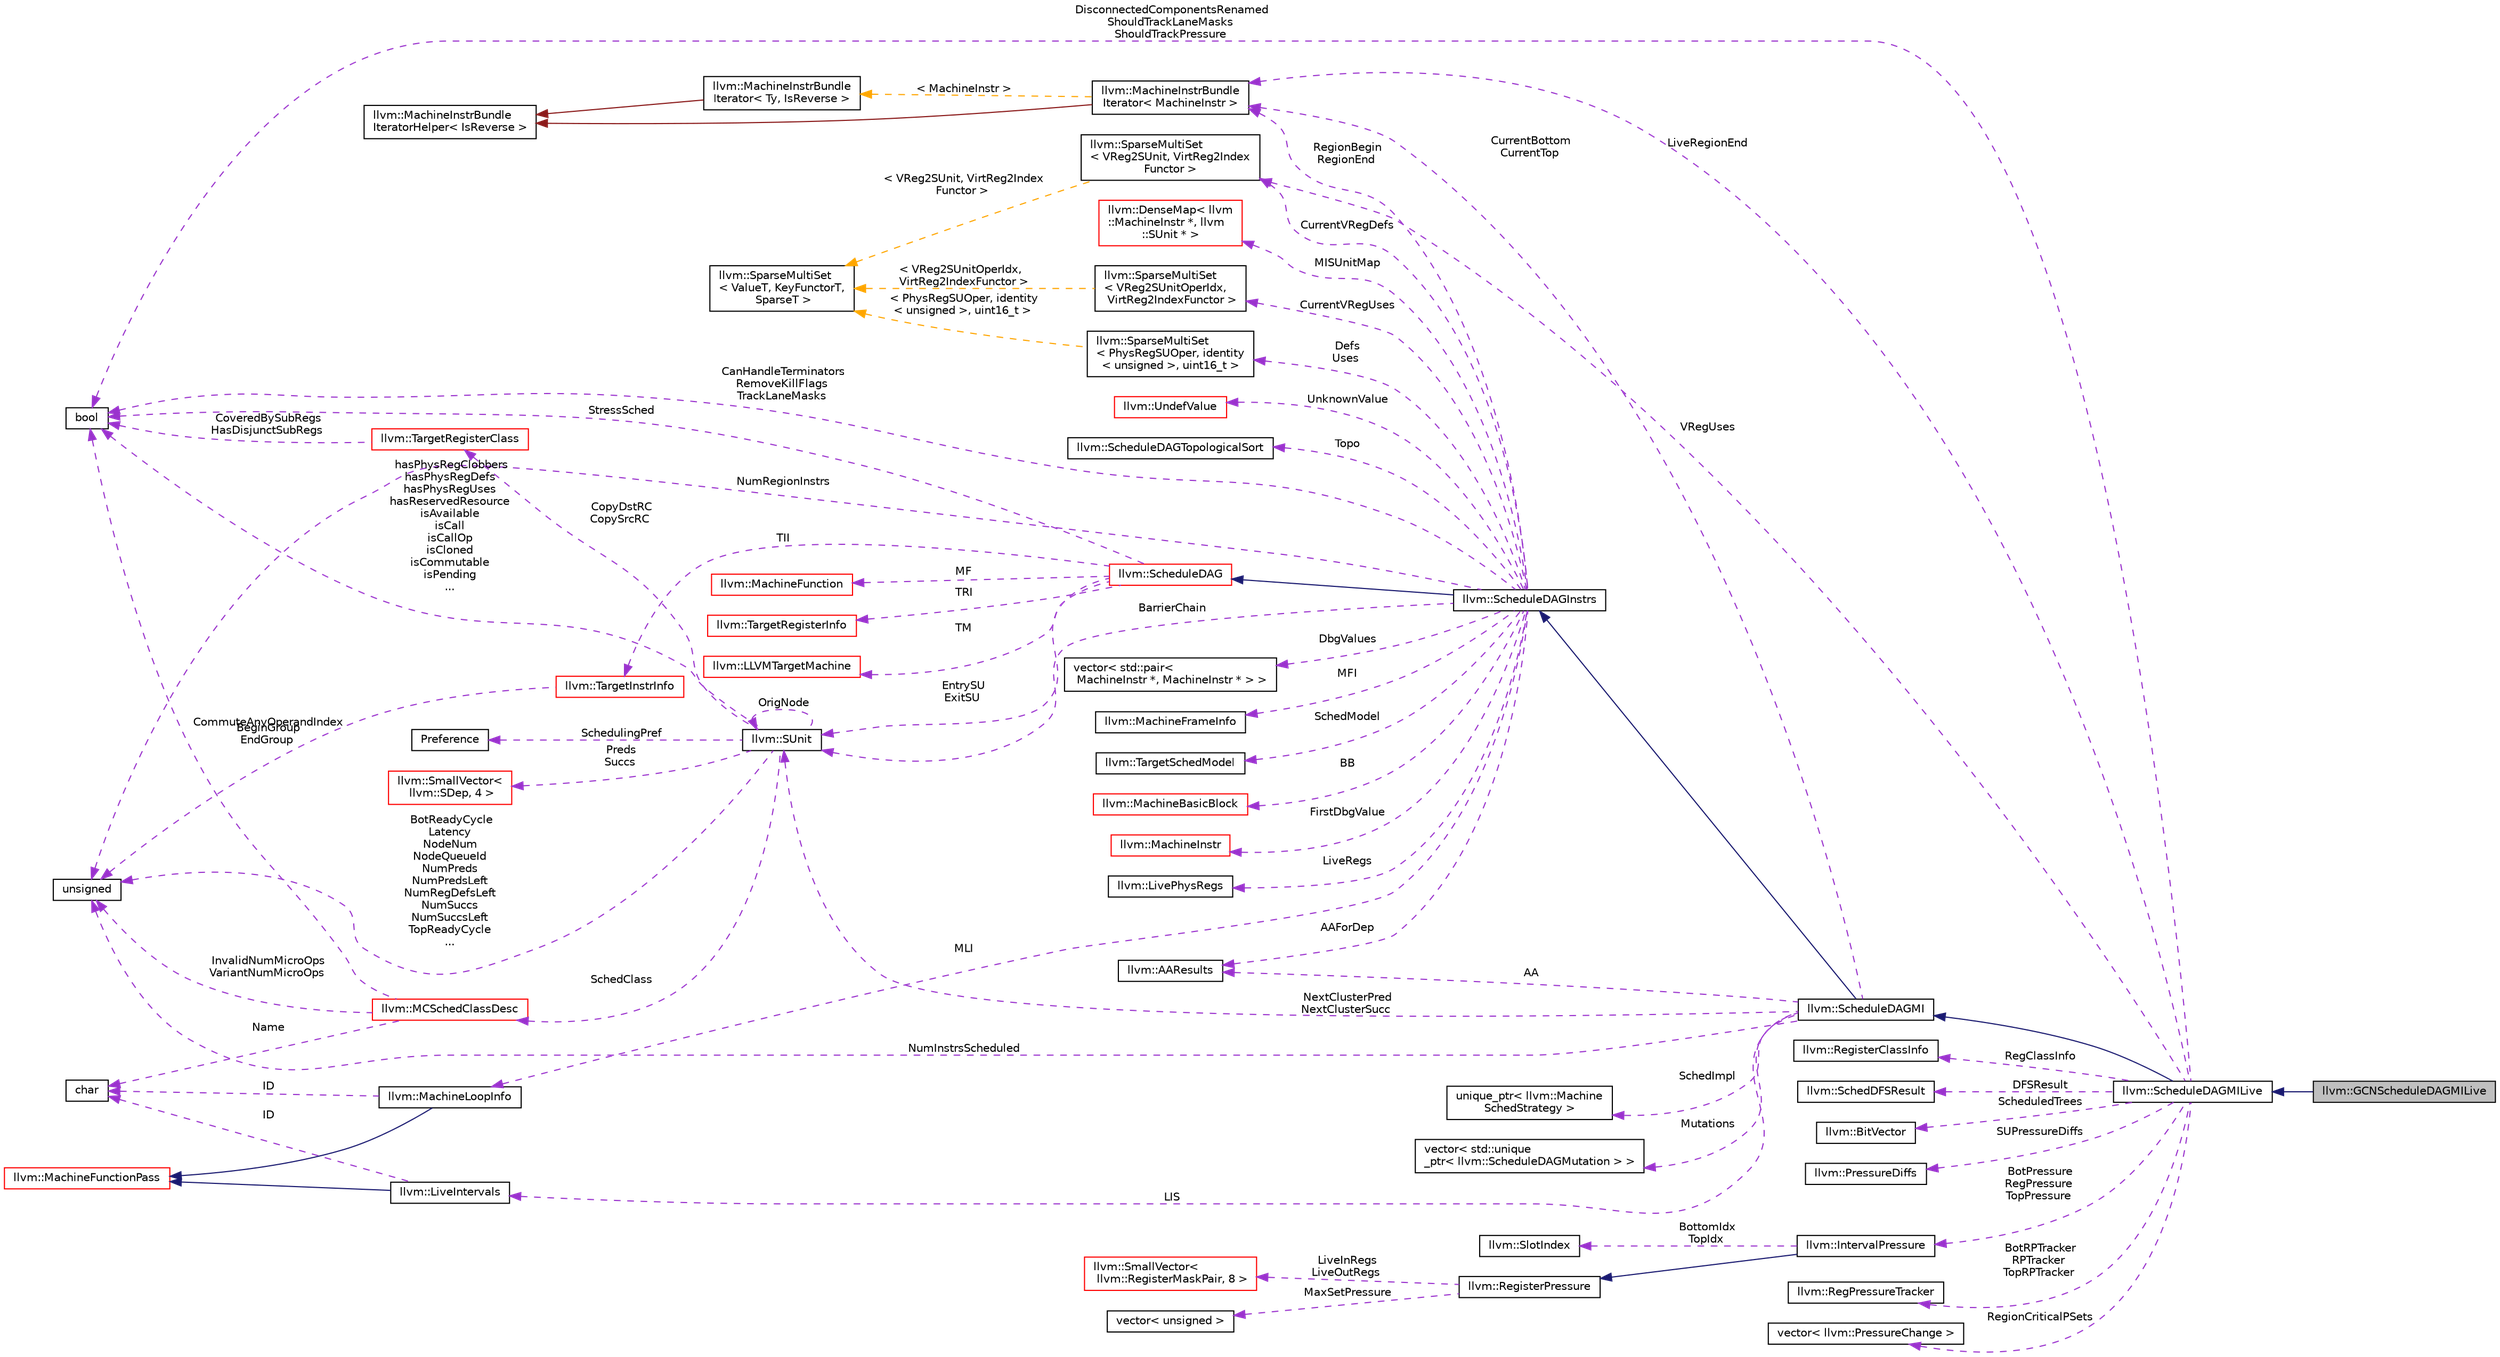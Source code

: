 digraph "llvm::GCNScheduleDAGMILive"
{
 // LATEX_PDF_SIZE
  bgcolor="transparent";
  edge [fontname="Helvetica",fontsize="10",labelfontname="Helvetica",labelfontsize="10"];
  node [fontname="Helvetica",fontsize="10",shape="box"];
  rankdir="LR";
  Node1 [label="llvm::GCNScheduleDAGMILive",height=0.2,width=0.4,color="black", fillcolor="grey75", style="filled", fontcolor="black",tooltip=" "];
  Node2 -> Node1 [dir="back",color="midnightblue",fontsize="10",style="solid",fontname="Helvetica"];
  Node2 [label="llvm::ScheduleDAGMILive",height=0.2,width=0.4,color="black",URL="$classllvm_1_1ScheduleDAGMILive.html",tooltip="ScheduleDAGMILive is an implementation of ScheduleDAGInstrs that schedules machine instructions while..."];
  Node3 -> Node2 [dir="back",color="midnightblue",fontsize="10",style="solid",fontname="Helvetica"];
  Node3 [label="llvm::ScheduleDAGMI",height=0.2,width=0.4,color="black",URL="$classllvm_1_1ScheduleDAGMI.html",tooltip="ScheduleDAGMI is an implementation of ScheduleDAGInstrs that simply schedules machine instructions ac..."];
  Node4 -> Node3 [dir="back",color="midnightblue",fontsize="10",style="solid",fontname="Helvetica"];
  Node4 [label="llvm::ScheduleDAGInstrs",height=0.2,width=0.4,color="black",URL="$classllvm_1_1ScheduleDAGInstrs.html",tooltip="A ScheduleDAG for scheduling lists of MachineInstr."];
  Node5 -> Node4 [dir="back",color="midnightblue",fontsize="10",style="solid",fontname="Helvetica"];
  Node5 [label="llvm::ScheduleDAG",height=0.2,width=0.4,color="red",URL="$classllvm_1_1ScheduleDAG.html",tooltip=" "];
  Node6 -> Node5 [dir="back",color="darkorchid3",fontsize="10",style="dashed",label=" TM" ,fontname="Helvetica"];
  Node6 [label="llvm::LLVMTargetMachine",height=0.2,width=0.4,color="red",URL="$classllvm_1_1LLVMTargetMachine.html",tooltip="This class describes a target machine that is implemented with the LLVM target-independent code gener..."];
  Node34 -> Node5 [dir="back",color="darkorchid3",fontsize="10",style="dashed",label=" TII" ,fontname="Helvetica"];
  Node34 [label="llvm::TargetInstrInfo",height=0.2,width=0.4,color="red",URL="$classllvm_1_1TargetInstrInfo.html",tooltip="TargetInstrInfo - Interface to description of machine instruction set."];
  Node19 -> Node34 [dir="back",color="darkorchid3",fontsize="10",style="dashed",label=" CommuteAnyOperandIndex" ,fontname="Helvetica"];
  Node19 [label="unsigned",height=0.2,width=0.4,color="black",URL="$classunsigned.html",tooltip=" "];
  Node36 -> Node5 [dir="back",color="darkorchid3",fontsize="10",style="dashed",label=" TRI" ,fontname="Helvetica"];
  Node36 [label="llvm::TargetRegisterInfo",height=0.2,width=0.4,color="red",URL="$classllvm_1_1TargetRegisterInfo.html",tooltip="TargetRegisterInfo base class - We assume that the target defines a static array of TargetRegisterDes..."];
  Node38 -> Node5 [dir="back",color="darkorchid3",fontsize="10",style="dashed",label=" MF" ,fontname="Helvetica"];
  Node38 [label="llvm::MachineFunction",height=0.2,width=0.4,color="red",URL="$classllvm_1_1MachineFunction.html",tooltip=" "];
  Node56 -> Node5 [dir="back",color="darkorchid3",fontsize="10",style="dashed",label=" EntrySU\nExitSU" ,fontname="Helvetica"];
  Node56 [label="llvm::SUnit",height=0.2,width=0.4,color="black",URL="$classllvm_1_1SUnit.html",tooltip="Scheduling unit. This is a node in the scheduling DAG."];
  Node56 -> Node56 [dir="back",color="darkorchid3",fontsize="10",style="dashed",label=" OrigNode" ,fontname="Helvetica"];
  Node57 -> Node56 [dir="back",color="darkorchid3",fontsize="10",style="dashed",label=" SchedClass" ,fontname="Helvetica"];
  Node57 [label="llvm::MCSchedClassDesc",height=0.2,width=0.4,color="red",URL="$structllvm_1_1MCSchedClassDesc.html",tooltip="Summarize the scheduling resources required for an instruction of a particular scheduling class."];
  Node19 -> Node57 [dir="back",color="darkorchid3",fontsize="10",style="dashed",label=" InvalidNumMicroOps\nVariantNumMicroOps" ,fontname="Helvetica"];
  Node48 -> Node57 [dir="back",color="darkorchid3",fontsize="10",style="dashed",label=" Name" ,fontname="Helvetica"];
  Node48 [label="char",height=0.2,width=0.4,color="black",URL="$classchar.html",tooltip=" "];
  Node31 -> Node57 [dir="back",color="darkorchid3",fontsize="10",style="dashed",label=" BeginGroup\nEndGroup" ,fontname="Helvetica"];
  Node31 [label="bool",height=0.2,width=0.4,color="black",URL="$classbool.html",tooltip=" "];
  Node59 -> Node56 [dir="back",color="darkorchid3",fontsize="10",style="dashed",label=" Preds\nSuccs" ,fontname="Helvetica"];
  Node59 [label="llvm::SmallVector\<\l llvm::SDep, 4 \>",height=0.2,width=0.4,color="red",URL="$classllvm_1_1SmallVector.html",tooltip=" "];
  Node19 -> Node56 [dir="back",color="darkorchid3",fontsize="10",style="dashed",label=" BotReadyCycle\nLatency\nNodeNum\nNodeQueueId\nNumPreds\nNumPredsLeft\nNumRegDefsLeft\nNumSuccs\nNumSuccsLeft\nTopReadyCycle\n..." ,fontname="Helvetica"];
  Node31 -> Node56 [dir="back",color="darkorchid3",fontsize="10",style="dashed",label=" hasPhysRegClobbers\nhasPhysRegDefs\nhasPhysRegUses\nhasReservedResource\nisAvailable\nisCall\nisCallOp\nisCloned\nisCommutable\nisPending\n..." ,fontname="Helvetica"];
  Node62 -> Node56 [dir="back",color="darkorchid3",fontsize="10",style="dashed",label=" SchedulingPref" ,fontname="Helvetica"];
  Node62 [label="Preference",height=0.2,width=0.4,color="black",tooltip=" "];
  Node63 -> Node56 [dir="back",color="darkorchid3",fontsize="10",style="dashed",label=" CopyDstRC\nCopySrcRC" ,fontname="Helvetica"];
  Node63 [label="llvm::TargetRegisterClass",height=0.2,width=0.4,color="red",URL="$classllvm_1_1TargetRegisterClass.html",tooltip=" "];
  Node31 -> Node63 [dir="back",color="darkorchid3",fontsize="10",style="dashed",label=" CoveredBySubRegs\nHasDisjunctSubRegs" ,fontname="Helvetica"];
  Node31 -> Node5 [dir="back",color="darkorchid3",fontsize="10",style="dashed",label=" StressSched" ,fontname="Helvetica"];
  Node72 -> Node4 [dir="back",color="darkorchid3",fontsize="10",style="dashed",label=" MLI" ,fontname="Helvetica"];
  Node72 [label="llvm::MachineLoopInfo",height=0.2,width=0.4,color="black",URL="$classllvm_1_1MachineLoopInfo.html",tooltip=" "];
  Node73 -> Node72 [dir="back",color="midnightblue",fontsize="10",style="solid",fontname="Helvetica"];
  Node73 [label="llvm::MachineFunctionPass",height=0.2,width=0.4,color="red",URL="$classllvm_1_1MachineFunctionPass.html",tooltip="MachineFunctionPass - This class adapts the FunctionPass interface to allow convenient creation of pa..."];
  Node48 -> Node72 [dir="back",color="darkorchid3",fontsize="10",style="dashed",label=" ID" ,fontname="Helvetica"];
  Node76 -> Node4 [dir="back",color="darkorchid3",fontsize="10",style="dashed",label=" MFI" ,fontname="Helvetica"];
  Node76 [label="llvm::MachineFrameInfo",height=0.2,width=0.4,color="black",URL="$classllvm_1_1MachineFrameInfo.html",tooltip="The MachineFrameInfo class represents an abstract stack frame until prolog/epilog code is inserted."];
  Node77 -> Node4 [dir="back",color="darkorchid3",fontsize="10",style="dashed",label=" SchedModel" ,fontname="Helvetica"];
  Node77 [label="llvm::TargetSchedModel",height=0.2,width=0.4,color="black",URL="$classllvm_1_1TargetSchedModel.html",tooltip="Provide an instruction scheduling machine model to CodeGen passes."];
  Node31 -> Node4 [dir="back",color="darkorchid3",fontsize="10",style="dashed",label=" CanHandleTerminators\nRemoveKillFlags\nTrackLaneMasks" ,fontname="Helvetica"];
  Node78 -> Node4 [dir="back",color="darkorchid3",fontsize="10",style="dashed",label=" BB" ,fontname="Helvetica"];
  Node78 [label="llvm::MachineBasicBlock",height=0.2,width=0.4,color="red",URL="$classllvm_1_1MachineBasicBlock.html",tooltip=" "];
  Node88 -> Node4 [dir="back",color="darkorchid3",fontsize="10",style="dashed",label=" RegionBegin\nRegionEnd" ,fontname="Helvetica"];
  Node88 [label="llvm::MachineInstrBundle\lIterator\< MachineInstr \>",height=0.2,width=0.4,color="black",URL="$classllvm_1_1MachineInstrBundleIterator.html",tooltip=" "];
  Node89 -> Node88 [dir="back",color="firebrick4",fontsize="10",style="solid",fontname="Helvetica"];
  Node89 [label="llvm::MachineInstrBundle\lIteratorHelper\< IsReverse \>",height=0.2,width=0.4,color="black",URL="$structllvm_1_1MachineInstrBundleIteratorHelper.html",tooltip=" "];
  Node90 -> Node88 [dir="back",color="orange",fontsize="10",style="dashed",label=" \< MachineInstr \>" ,fontname="Helvetica"];
  Node90 [label="llvm::MachineInstrBundle\lIterator\< Ty, IsReverse \>",height=0.2,width=0.4,color="black",URL="$classllvm_1_1MachineInstrBundleIterator.html",tooltip="MachineBasicBlock iterator that automatically skips over MIs that are inside bundles (i...."];
  Node89 -> Node90 [dir="back",color="firebrick4",fontsize="10",style="solid",fontname="Helvetica"];
  Node19 -> Node4 [dir="back",color="darkorchid3",fontsize="10",style="dashed",label=" NumRegionInstrs" ,fontname="Helvetica"];
  Node91 -> Node4 [dir="back",color="darkorchid3",fontsize="10",style="dashed",label=" MISUnitMap" ,fontname="Helvetica"];
  Node91 [label="llvm::DenseMap\< llvm\l::MachineInstr *, llvm\l::SUnit * \>",height=0.2,width=0.4,color="red",URL="$classllvm_1_1DenseMap.html",tooltip=" "];
  Node96 -> Node4 [dir="back",color="darkorchid3",fontsize="10",style="dashed",label=" Defs\nUses" ,fontname="Helvetica"];
  Node96 [label="llvm::SparseMultiSet\l\< PhysRegSUOper, identity\l\< unsigned \>, uint16_t \>",height=0.2,width=0.4,color="black",URL="$classllvm_1_1SparseMultiSet.html",tooltip=" "];
  Node97 -> Node96 [dir="back",color="orange",fontsize="10",style="dashed",label=" \< PhysRegSUOper, identity\l\< unsigned \>, uint16_t \>" ,fontname="Helvetica"];
  Node97 [label="llvm::SparseMultiSet\l\< ValueT, KeyFunctorT,\l SparseT \>",height=0.2,width=0.4,color="black",URL="$classllvm_1_1SparseMultiSet.html",tooltip="Fast multiset implementation for objects that can be identified by small unsigned keys."];
  Node98 -> Node4 [dir="back",color="darkorchid3",fontsize="10",style="dashed",label=" CurrentVRegDefs" ,fontname="Helvetica"];
  Node98 [label="llvm::SparseMultiSet\l\< VReg2SUnit, VirtReg2Index\lFunctor \>",height=0.2,width=0.4,color="black",URL="$classllvm_1_1SparseMultiSet.html",tooltip=" "];
  Node97 -> Node98 [dir="back",color="orange",fontsize="10",style="dashed",label=" \< VReg2SUnit, VirtReg2Index\lFunctor \>" ,fontname="Helvetica"];
  Node99 -> Node4 [dir="back",color="darkorchid3",fontsize="10",style="dashed",label=" CurrentVRegUses" ,fontname="Helvetica"];
  Node99 [label="llvm::SparseMultiSet\l\< VReg2SUnitOperIdx,\l VirtReg2IndexFunctor \>",height=0.2,width=0.4,color="black",URL="$classllvm_1_1SparseMultiSet.html",tooltip=" "];
  Node97 -> Node99 [dir="back",color="orange",fontsize="10",style="dashed",label=" \< VReg2SUnitOperIdx,\l VirtReg2IndexFunctor \>" ,fontname="Helvetica"];
  Node100 -> Node4 [dir="back",color="darkorchid3",fontsize="10",style="dashed",label=" AAForDep" ,fontname="Helvetica"];
  Node100 [label="llvm::AAResults",height=0.2,width=0.4,color="black",URL="$classllvm_1_1AAResults.html",tooltip=" "];
  Node56 -> Node4 [dir="back",color="darkorchid3",fontsize="10",style="dashed",label=" BarrierChain" ,fontname="Helvetica"];
  Node101 -> Node4 [dir="back",color="darkorchid3",fontsize="10",style="dashed",label=" UnknownValue" ,fontname="Helvetica"];
  Node101 [label="llvm::UndefValue",height=0.2,width=0.4,color="red",URL="$classllvm_1_1UndefValue.html",tooltip="'undef' values are things that do not have specified contents."];
  Node106 -> Node4 [dir="back",color="darkorchid3",fontsize="10",style="dashed",label=" Topo" ,fontname="Helvetica"];
  Node106 [label="llvm::ScheduleDAGTopologicalSort",height=0.2,width=0.4,color="black",URL="$classllvm_1_1ScheduleDAGTopologicalSort.html",tooltip="This class can compute a topological ordering for SUnits and provides methods for dynamically updatin..."];
  Node107 -> Node4 [dir="back",color="darkorchid3",fontsize="10",style="dashed",label=" DbgValues" ,fontname="Helvetica"];
  Node107 [label="vector\< std::pair\<\l MachineInstr *, MachineInstr * \> \>",height=0.2,width=0.4,color="black",tooltip=" "];
  Node108 -> Node4 [dir="back",color="darkorchid3",fontsize="10",style="dashed",label=" FirstDbgValue" ,fontname="Helvetica"];
  Node108 [label="llvm::MachineInstr",height=0.2,width=0.4,color="red",URL="$classllvm_1_1MachineInstr.html",tooltip="Representation of each machine instruction."];
  Node111 -> Node4 [dir="back",color="darkorchid3",fontsize="10",style="dashed",label=" LiveRegs" ,fontname="Helvetica"];
  Node111 [label="llvm::LivePhysRegs",height=0.2,width=0.4,color="black",URL="$classllvm_1_1LivePhysRegs.html",tooltip="A set of physical registers with utility functions to track liveness when walking backward/forward th..."];
  Node100 -> Node3 [dir="back",color="darkorchid3",fontsize="10",style="dashed",label=" AA" ,fontname="Helvetica"];
  Node112 -> Node3 [dir="back",color="darkorchid3",fontsize="10",style="dashed",label=" LIS" ,fontname="Helvetica"];
  Node112 [label="llvm::LiveIntervals",height=0.2,width=0.4,color="black",URL="$classllvm_1_1LiveIntervals.html",tooltip=" "];
  Node73 -> Node112 [dir="back",color="midnightblue",fontsize="10",style="solid",fontname="Helvetica"];
  Node48 -> Node112 [dir="back",color="darkorchid3",fontsize="10",style="dashed",label=" ID" ,fontname="Helvetica"];
  Node113 -> Node3 [dir="back",color="darkorchid3",fontsize="10",style="dashed",label=" SchedImpl" ,fontname="Helvetica"];
  Node113 [label="unique_ptr\< llvm::Machine\lSchedStrategy \>",height=0.2,width=0.4,color="black",tooltip=" "];
  Node114 -> Node3 [dir="back",color="darkorchid3",fontsize="10",style="dashed",label=" Mutations" ,fontname="Helvetica"];
  Node114 [label="vector\< std::unique\l_ptr\< llvm::ScheduleDAGMutation \> \>",height=0.2,width=0.4,color="black",tooltip=" "];
  Node88 -> Node3 [dir="back",color="darkorchid3",fontsize="10",style="dashed",label=" CurrentBottom\nCurrentTop" ,fontname="Helvetica"];
  Node56 -> Node3 [dir="back",color="darkorchid3",fontsize="10",style="dashed",label=" NextClusterPred\nNextClusterSucc" ,fontname="Helvetica"];
  Node19 -> Node3 [dir="back",color="darkorchid3",fontsize="10",style="dashed",label=" NumInstrsScheduled" ,fontname="Helvetica"];
  Node115 -> Node2 [dir="back",color="darkorchid3",fontsize="10",style="dashed",label=" RegClassInfo" ,fontname="Helvetica"];
  Node115 [label="llvm::RegisterClassInfo",height=0.2,width=0.4,color="black",URL="$classllvm_1_1RegisterClassInfo.html",tooltip=" "];
  Node116 -> Node2 [dir="back",color="darkorchid3",fontsize="10",style="dashed",label=" DFSResult" ,fontname="Helvetica"];
  Node116 [label="llvm::SchedDFSResult",height=0.2,width=0.4,color="black",URL="$classllvm_1_1SchedDFSResult.html",tooltip="Compute the values of each DAG node for various metrics during DFS."];
  Node117 -> Node2 [dir="back",color="darkorchid3",fontsize="10",style="dashed",label=" ScheduledTrees" ,fontname="Helvetica"];
  Node117 [label="llvm::BitVector",height=0.2,width=0.4,color="black",URL="$classllvm_1_1BitVector.html",tooltip=" "];
  Node88 -> Node2 [dir="back",color="darkorchid3",fontsize="10",style="dashed",label=" LiveRegionEnd" ,fontname="Helvetica"];
  Node98 -> Node2 [dir="back",color="darkorchid3",fontsize="10",style="dashed",label=" VRegUses" ,fontname="Helvetica"];
  Node118 -> Node2 [dir="back",color="darkorchid3",fontsize="10",style="dashed",label=" SUPressureDiffs" ,fontname="Helvetica"];
  Node118 [label="llvm::PressureDiffs",height=0.2,width=0.4,color="black",URL="$classllvm_1_1PressureDiffs.html",tooltip="Array of PressureDiffs."];
  Node31 -> Node2 [dir="back",color="darkorchid3",fontsize="10",style="dashed",label=" DisconnectedComponentsRenamed\nShouldTrackLaneMasks\nShouldTrackPressure" ,fontname="Helvetica"];
  Node119 -> Node2 [dir="back",color="darkorchid3",fontsize="10",style="dashed",label=" BotPressure\nRegPressure\nTopPressure" ,fontname="Helvetica"];
  Node119 [label="llvm::IntervalPressure",height=0.2,width=0.4,color="black",URL="$structllvm_1_1IntervalPressure.html",tooltip="RegisterPressure computed within a region of instructions delimited by TopIdx and BottomIdx."];
  Node120 -> Node119 [dir="back",color="midnightblue",fontsize="10",style="solid",fontname="Helvetica"];
  Node120 [label="llvm::RegisterPressure",height=0.2,width=0.4,color="black",URL="$structllvm_1_1RegisterPressure.html",tooltip="Base class for register pressure results."];
  Node121 -> Node120 [dir="back",color="darkorchid3",fontsize="10",style="dashed",label=" MaxSetPressure" ,fontname="Helvetica"];
  Node121 [label="vector\< unsigned \>",height=0.2,width=0.4,color="black",tooltip=" "];
  Node122 -> Node120 [dir="back",color="darkorchid3",fontsize="10",style="dashed",label=" LiveInRegs\nLiveOutRegs" ,fontname="Helvetica"];
  Node122 [label="llvm::SmallVector\<\l llvm::RegisterMaskPair, 8 \>",height=0.2,width=0.4,color="red",URL="$classllvm_1_1SmallVector.html",tooltip=" "];
  Node125 -> Node119 [dir="back",color="darkorchid3",fontsize="10",style="dashed",label=" BottomIdx\nTopIdx" ,fontname="Helvetica"];
  Node125 [label="llvm::SlotIndex",height=0.2,width=0.4,color="black",URL="$classllvm_1_1SlotIndex.html",tooltip="SlotIndex - An opaque wrapper around machine indexes."];
  Node126 -> Node2 [dir="back",color="darkorchid3",fontsize="10",style="dashed",label=" BotRPTracker\nRPTracker\nTopRPTracker" ,fontname="Helvetica"];
  Node126 [label="llvm::RegPressureTracker",height=0.2,width=0.4,color="black",URL="$classllvm_1_1RegPressureTracker.html",tooltip="Track the current register pressure at some position in the instruction stream, and remember the high..."];
  Node127 -> Node2 [dir="back",color="darkorchid3",fontsize="10",style="dashed",label=" RegionCriticalPSets" ,fontname="Helvetica"];
  Node127 [label="vector\< llvm::PressureChange \>",height=0.2,width=0.4,color="black",tooltip=" "];
}
